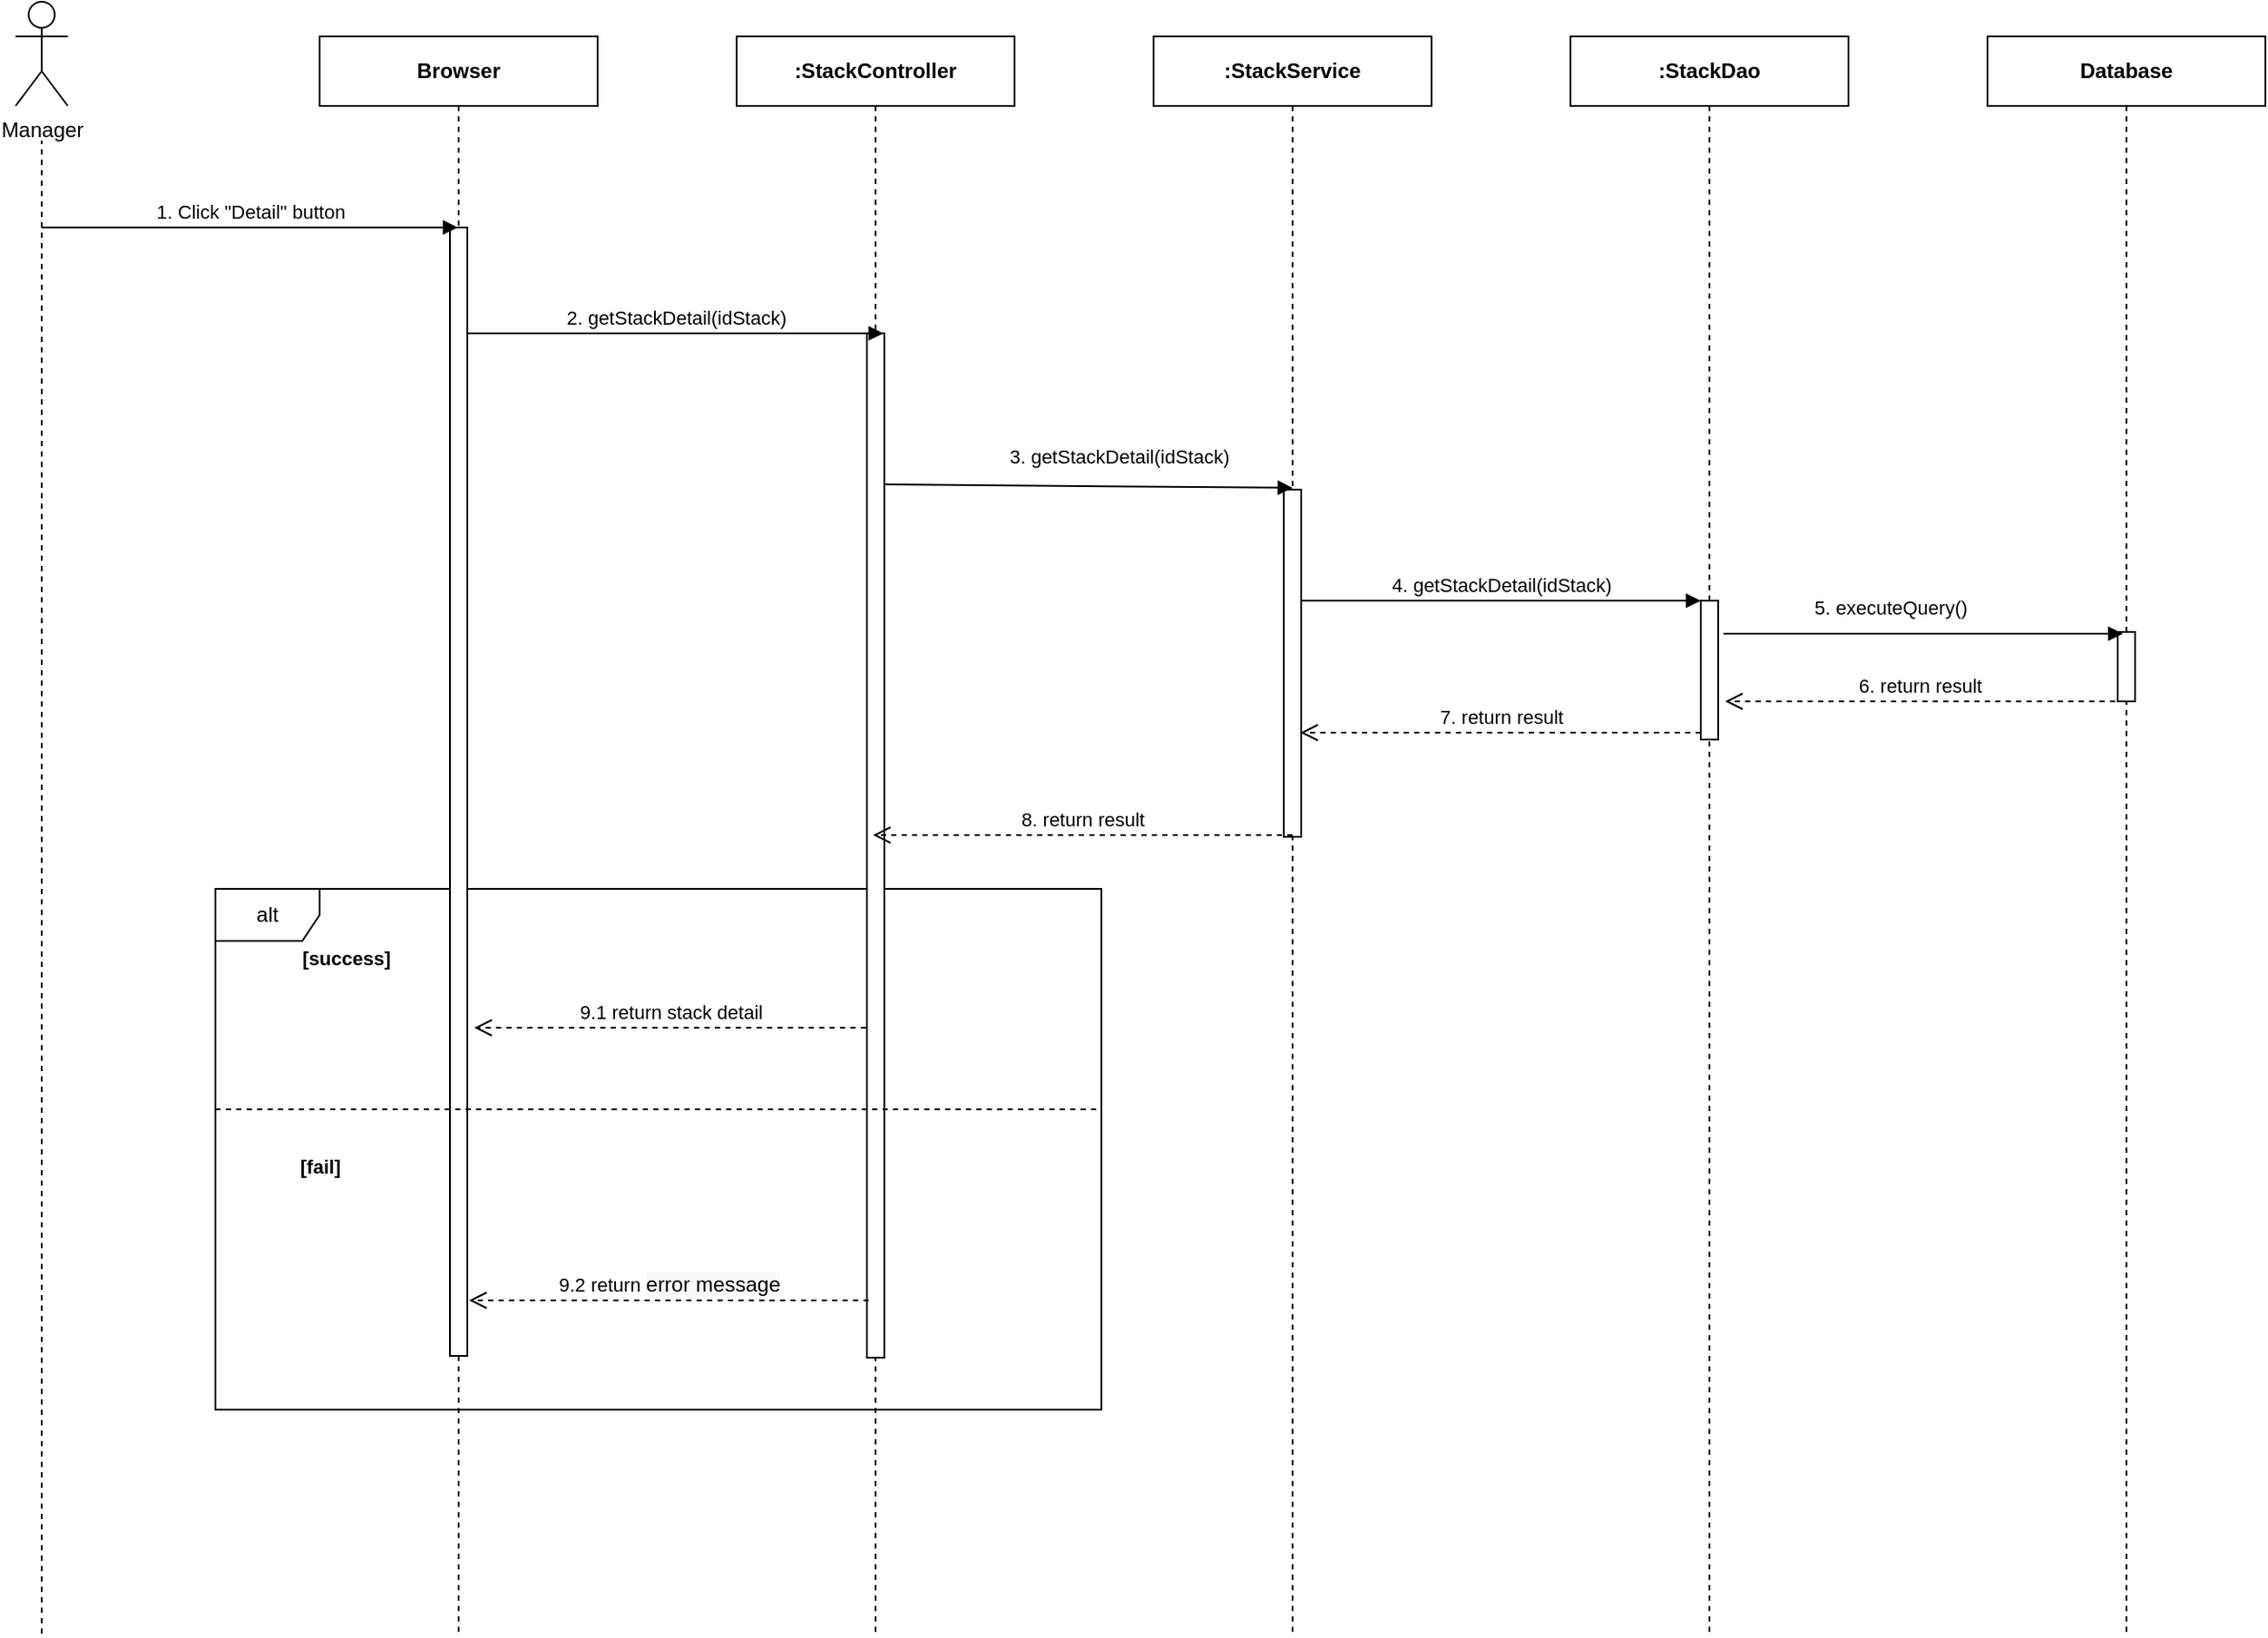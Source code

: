 <mxfile version="14.4.3" type="device"><diagram id="zqOGU83j3x8lJa50RAJi" name="Ev02"><mxGraphModel dx="1346" dy="778" grid="1" gridSize="10" guides="1" tooltips="1" connect="1" arrows="1" fold="1" page="1" pageScale="1" pageWidth="850" pageHeight="1100" math="0" shadow="0"><root><mxCell id="xmpN4wH-PkI5GmKknaPG-0"/><mxCell id="xmpN4wH-PkI5GmKknaPG-1" parent="xmpN4wH-PkI5GmKknaPG-0"/><mxCell id="J1du2aPOmSlttBC9mRom-0" value="alt" style="shape=umlFrame;whiteSpace=wrap;html=1;" parent="xmpN4wH-PkI5GmKknaPG-1" vertex="1"><mxGeometry x="420" y="571" width="510" height="300" as="geometry"/></mxCell><mxCell id="NCbhQoZ98jbUpbdaDv8F-2" value="&lt;b&gt;Browser&lt;/b&gt;" style="shape=umlLifeline;perimeter=lifelinePerimeter;whiteSpace=wrap;html=1;container=1;collapsible=0;recursiveResize=0;outlineConnect=0;" parent="xmpN4wH-PkI5GmKknaPG-1" vertex="1"><mxGeometry x="480" y="80" width="160" height="920" as="geometry"/></mxCell><mxCell id="NCbhQoZ98jbUpbdaDv8F-3" value="" style="html=1;points=[];perimeter=orthogonalPerimeter;" parent="NCbhQoZ98jbUpbdaDv8F-2" vertex="1"><mxGeometry x="75" y="110" width="10" height="650" as="geometry"/></mxCell><mxCell id="NCbhQoZ98jbUpbdaDv8F-4" value="&lt;b&gt;:StackDao&lt;/b&gt;" style="shape=umlLifeline;perimeter=lifelinePerimeter;whiteSpace=wrap;html=1;container=1;collapsible=0;recursiveResize=0;outlineConnect=0;" parent="xmpN4wH-PkI5GmKknaPG-1" vertex="1"><mxGeometry x="1200" y="80" width="160" height="920" as="geometry"/></mxCell><mxCell id="NCbhQoZ98jbUpbdaDv8F-5" value="" style="html=1;points=[];perimeter=orthogonalPerimeter;" parent="NCbhQoZ98jbUpbdaDv8F-4" vertex="1"><mxGeometry x="75" y="325" width="10" height="80" as="geometry"/></mxCell><mxCell id="NCbhQoZ98jbUpbdaDv8F-6" value="&lt;b&gt;:Stack&lt;/b&gt;&lt;b&gt;Service&lt;/b&gt;" style="shape=umlLifeline;perimeter=lifelinePerimeter;whiteSpace=wrap;html=1;container=1;collapsible=0;recursiveResize=0;outlineConnect=0;" parent="xmpN4wH-PkI5GmKknaPG-1" vertex="1"><mxGeometry x="960" y="80" width="160" height="920" as="geometry"/></mxCell><mxCell id="NCbhQoZ98jbUpbdaDv8F-7" value="" style="html=1;points=[];perimeter=orthogonalPerimeter;" parent="NCbhQoZ98jbUpbdaDv8F-6" vertex="1"><mxGeometry x="75" y="261" width="10" height="200" as="geometry"/></mxCell><mxCell id="NCbhQoZ98jbUpbdaDv8F-8" value="&lt;b&gt;:StackController&lt;/b&gt;" style="shape=umlLifeline;perimeter=lifelinePerimeter;whiteSpace=wrap;html=1;container=1;collapsible=0;recursiveResize=0;outlineConnect=0;" parent="xmpN4wH-PkI5GmKknaPG-1" vertex="1"><mxGeometry x="720" y="80" width="160" height="920" as="geometry"/></mxCell><mxCell id="NCbhQoZ98jbUpbdaDv8F-9" value="" style="html=1;points=[];perimeter=orthogonalPerimeter;" parent="NCbhQoZ98jbUpbdaDv8F-8" vertex="1"><mxGeometry x="75" y="171" width="10" height="590" as="geometry"/></mxCell><mxCell id="NCbhQoZ98jbUpbdaDv8F-12" value="1. Click &quot;Detail&quot; button" style="html=1;verticalAlign=bottom;endArrow=block;" parent="xmpN4wH-PkI5GmKknaPG-1" target="NCbhQoZ98jbUpbdaDv8F-2" edge="1"><mxGeometry width="80" relative="1" as="geometry"><mxPoint x="320" y="190" as="sourcePoint"/><mxPoint x="400" y="190" as="targetPoint"/></mxGeometry></mxCell><mxCell id="NCbhQoZ98jbUpbdaDv8F-13" value="&lt;div style=&quot;text-align: center&quot;&gt;&lt;span style=&quot;text-align: left&quot;&gt;2. getStackDetail&lt;/span&gt;(idStack)&lt;/div&gt;" style="html=1;verticalAlign=bottom;endArrow=block;" parent="xmpN4wH-PkI5GmKknaPG-1" edge="1"><mxGeometry width="80" relative="1" as="geometry"><mxPoint x="565" y="251.0" as="sourcePoint"/><mxPoint x="804.5" y="251.0" as="targetPoint"/></mxGeometry></mxCell><mxCell id="NCbhQoZ98jbUpbdaDv8F-14" value="&lt;div style=&quot;text-align: center&quot;&gt;&lt;span style=&quot;text-align: left&quot;&gt;3. getStackDetail&lt;/span&gt;(idStack)&lt;/div&gt;" style="html=1;verticalAlign=bottom;endArrow=block;" parent="xmpN4wH-PkI5GmKknaPG-1" edge="1"><mxGeometry x="0.148" y="8" relative="1" as="geometry"><mxPoint x="805" y="338.0" as="sourcePoint"/><mxPoint x="1040" y="340" as="targetPoint"/><mxPoint as="offset"/></mxGeometry></mxCell><mxCell id="NCbhQoZ98jbUpbdaDv8F-18" value="&lt;div style=&quot;text-align: center&quot;&gt;&lt;span style=&quot;text-align: left&quot;&gt;4. getStackDetail&lt;/span&gt;(idStack)&lt;/div&gt;" style="html=1;verticalAlign=bottom;endArrow=block;entryX=0;entryY=0;" parent="xmpN4wH-PkI5GmKknaPG-1" target="NCbhQoZ98jbUpbdaDv8F-5" edge="1"><mxGeometry relative="1" as="geometry"><mxPoint x="1044.5" y="405" as="sourcePoint"/></mxGeometry></mxCell><mxCell id="NCbhQoZ98jbUpbdaDv8F-19" value="7. return result" style="html=1;verticalAlign=bottom;endArrow=open;dashed=1;endSize=8;exitX=0;exitY=0.95;" parent="xmpN4wH-PkI5GmKknaPG-1" source="NCbhQoZ98jbUpbdaDv8F-5" edge="1"><mxGeometry relative="1" as="geometry"><mxPoint x="1044.5" y="481" as="targetPoint"/></mxGeometry></mxCell><mxCell id="KPZX6Za2UvGaYdVi10aT-0" value="&lt;b&gt;Database&lt;/b&gt;" style="shape=umlLifeline;perimeter=lifelinePerimeter;whiteSpace=wrap;html=1;container=1;collapsible=0;recursiveResize=0;outlineConnect=0;" parent="xmpN4wH-PkI5GmKknaPG-1" vertex="1"><mxGeometry x="1440" y="80" width="160" height="920" as="geometry"/></mxCell><mxCell id="KPZX6Za2UvGaYdVi10aT-1" value="" style="html=1;points=[];perimeter=orthogonalPerimeter;" parent="KPZX6Za2UvGaYdVi10aT-0" vertex="1"><mxGeometry x="75" y="343" width="10" height="40" as="geometry"/></mxCell><mxCell id="KPZX6Za2UvGaYdVi10aT-2" value="5. executeQuery()" style="html=1;verticalAlign=bottom;endArrow=block;" parent="xmpN4wH-PkI5GmKknaPG-1" edge="1"><mxGeometry x="-0.167" y="6" relative="1" as="geometry"><mxPoint x="1288" y="424" as="sourcePoint"/><mxPoint x="1518" y="424" as="targetPoint"/><mxPoint as="offset"/></mxGeometry></mxCell><mxCell id="KPZX6Za2UvGaYdVi10aT-3" value="6. return result" style="html=1;verticalAlign=bottom;endArrow=open;dashed=1;endSize=8;" parent="xmpN4wH-PkI5GmKknaPG-1" edge="1"><mxGeometry relative="1" as="geometry"><mxPoint x="1289" y="463" as="targetPoint"/><mxPoint x="1513.5" y="463.0" as="sourcePoint"/></mxGeometry></mxCell><mxCell id="KPZX6Za2UvGaYdVi10aT-4" value="9.1 return stack detail" style="html=1;verticalAlign=bottom;endArrow=open;dashed=1;endSize=8;" parent="xmpN4wH-PkI5GmKknaPG-1" edge="1"><mxGeometry relative="1" as="geometry"><mxPoint x="794.5" y="651.0" as="sourcePoint"/><mxPoint x="569" y="651" as="targetPoint"/></mxGeometry></mxCell><mxCell id="KPZX6Za2UvGaYdVi10aT-13" value="8. return result" style="html=1;verticalAlign=bottom;endArrow=open;dashed=1;endSize=8;" parent="xmpN4wH-PkI5GmKknaPG-1" edge="1"><mxGeometry relative="1" as="geometry"><mxPoint x="798.5" y="540" as="targetPoint"/><mxPoint x="1040" y="540.0" as="sourcePoint"/></mxGeometry></mxCell><mxCell id="J1du2aPOmSlttBC9mRom-2" value="&lt;span style=&quot;font-size: 11px ; background-color: rgb(255 , 255 , 255)&quot;&gt;&lt;b&gt;[success]&lt;/b&gt;&lt;/span&gt;" style="text;html=1;align=center;verticalAlign=middle;resizable=0;points=[];autosize=1;" parent="xmpN4wH-PkI5GmKknaPG-1" vertex="1"><mxGeometry x="460" y="601" width="70" height="20" as="geometry"/></mxCell><mxCell id="J1du2aPOmSlttBC9mRom-3" value="&lt;span style=&quot;font-size: 11px ; background-color: rgb(255 , 255 , 255)&quot;&gt;&lt;b&gt;[fail]&lt;/b&gt;&lt;/span&gt;" style="text;html=1;align=center;verticalAlign=middle;resizable=0;points=[];autosize=1;" parent="xmpN4wH-PkI5GmKknaPG-1" vertex="1"><mxGeometry x="460" y="721" width="40" height="20" as="geometry"/></mxCell><mxCell id="J1du2aPOmSlttBC9mRom-4" value="9.2 return&amp;nbsp;&lt;span style=&quot;font-size: 12px ; background-color: rgb(248 , 249 , 250)&quot;&gt;error message&lt;/span&gt;" style="html=1;verticalAlign=bottom;endArrow=open;dashed=1;endSize=8;" parent="xmpN4wH-PkI5GmKknaPG-1" edge="1"><mxGeometry relative="1" as="geometry"><mxPoint x="796" y="808" as="sourcePoint"/><mxPoint x="566" y="808" as="targetPoint"/></mxGeometry></mxCell><mxCell id="J1du2aPOmSlttBC9mRom-5" value="" style="endArrow=none;dashed=1;html=1;" parent="xmpN4wH-PkI5GmKknaPG-1" edge="1"><mxGeometry width="50" height="50" relative="1" as="geometry"><mxPoint x="420" y="698" as="sourcePoint"/><mxPoint x="930" y="698" as="targetPoint"/></mxGeometry></mxCell><mxCell id="vcTmPFQueLZe-4E4__V4-0" value="Manager" style="shape=umlActor;verticalLabelPosition=bottom;verticalAlign=top;html=1;outlineConnect=0;rounded=0;glass=0;sketch=0;fillColor=none;" vertex="1" parent="xmpN4wH-PkI5GmKknaPG-1"><mxGeometry x="305" y="60" width="30" height="60" as="geometry"/></mxCell><mxCell id="vcTmPFQueLZe-4E4__V4-1" value="" style="endArrow=none;dashed=1;html=1;" edge="1" parent="xmpN4wH-PkI5GmKknaPG-1"><mxGeometry width="50" height="50" relative="1" as="geometry"><mxPoint x="320" y="1000" as="sourcePoint"/><mxPoint x="320" y="140" as="targetPoint"/></mxGeometry></mxCell></root></mxGraphModel></diagram></mxfile>